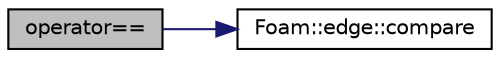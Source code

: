 digraph "operator=="
{
  bgcolor="transparent";
  edge [fontname="Helvetica",fontsize="10",labelfontname="Helvetica",labelfontsize="10"];
  node [fontname="Helvetica",fontsize="10",shape=record];
  rankdir="LR";
  Node125954 [label="operator==",height=0.2,width=0.4,color="black", fillcolor="grey75", style="filled", fontcolor="black"];
  Node125954 -> Node125955 [color="midnightblue",fontsize="10",style="solid",fontname="Helvetica"];
  Node125955 [label="Foam::edge::compare",height=0.2,width=0.4,color="black",URL="$a28361.html#a5c505b19063f93e22536f3d2bac9ae29",tooltip="Compare edges. "];
}
